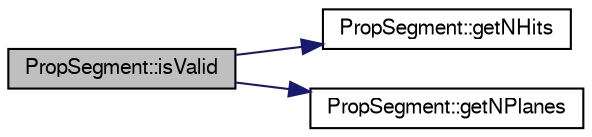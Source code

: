 digraph "PropSegment::isValid"
{
  bgcolor="transparent";
  edge [fontname="FreeSans",fontsize="10",labelfontname="FreeSans",labelfontsize="10"];
  node [fontname="FreeSans",fontsize="10",shape=record];
  rankdir="LR";
  Node1 [label="PropSegment::isValid",height=0.2,width=0.4,color="black", fillcolor="grey75", style="filled" fontcolor="black"];
  Node1 -> Node2 [color="midnightblue",fontsize="10",style="solid",fontname="FreeSans"];
  Node2 [label="PropSegment::getNHits",height=0.2,width=0.4,color="black",URL="$d0/d1e/classPropSegment.html#a9642b31a718683d585cc9f92e0e372c5"];
  Node1 -> Node3 [color="midnightblue",fontsize="10",style="solid",fontname="FreeSans"];
  Node3 [label="PropSegment::getNPlanes",height=0.2,width=0.4,color="black",URL="$d0/d1e/classPropSegment.html#ac9d12f6f1989c4165c36e82622932a12"];
}
